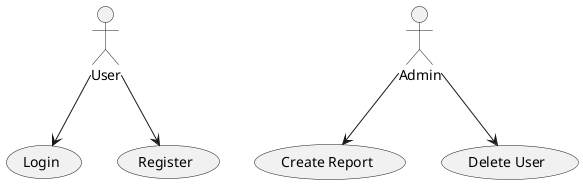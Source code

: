 @startuml
actor User
actor Admin

usecase "Login" as UC1
usecase "Register" as UC2
usecase "Create Report" as UC3
usecase "Delete User" as UC4

User --> UC1
User --> UC2
Admin --> UC3
Admin --> UC4
@enduml
